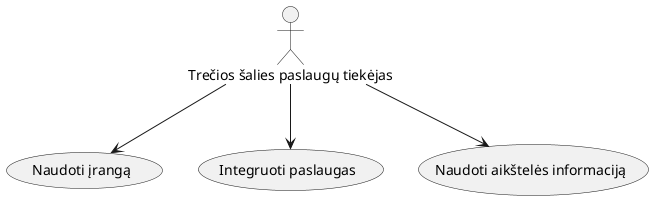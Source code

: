 @startuml

/'Ilgokas TŠPT pavadinimas, tiesiog trumpiname'/
:Trečios šalies paslaugų tiekėjas: as TŠPT

TŠPT --> (Naudoti įrangą) << specification >>
TŠPT --> (Integruoti paslaugas) << specification >>
TŠPT --> (Naudoti aikštelės informaciją) << specification >>

@enduml